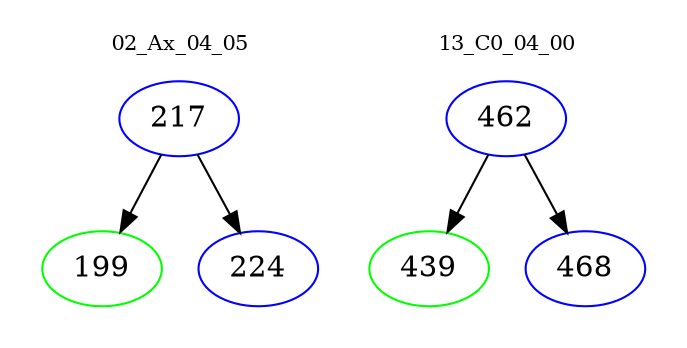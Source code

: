digraph{
subgraph cluster_0 {
color = white
label = "02_Ax_04_05";
fontsize=10;
T0_217 [label="217", color="blue"]
T0_217 -> T0_199 [color="black"]
T0_199 [label="199", color="green"]
T0_217 -> T0_224 [color="black"]
T0_224 [label="224", color="blue"]
}
subgraph cluster_1 {
color = white
label = "13_C0_04_00";
fontsize=10;
T1_462 [label="462", color="blue"]
T1_462 -> T1_439 [color="black"]
T1_439 [label="439", color="green"]
T1_462 -> T1_468 [color="black"]
T1_468 [label="468", color="blue"]
}
}
